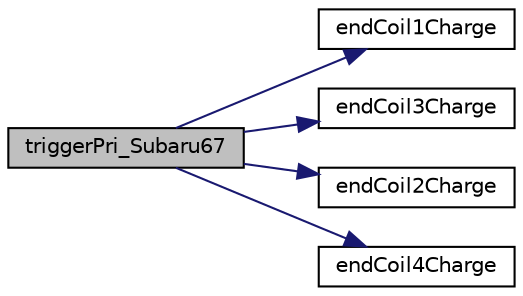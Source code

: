 digraph "triggerPri_Subaru67"
{
 // LATEX_PDF_SIZE
  edge [fontname="Helvetica",fontsize="10",labelfontname="Helvetica",labelfontsize="10"];
  node [fontname="Helvetica",fontsize="10",shape=record];
  rankdir="LR";
  Node121 [label="triggerPri_Subaru67",height=0.2,width=0.4,color="black", fillcolor="grey75", style="filled", fontcolor="black",tooltip=" "];
  Node121 -> Node122 [color="midnightblue",fontsize="10",style="solid",fontname="Helvetica"];
  Node122 [label="endCoil1Charge",height=0.2,width=0.4,color="black", fillcolor="white", style="filled",URL="$scheduled_i_o_8h.html#ad7e35a10f2e2961c345180ad47d5e5de",tooltip=" "];
  Node121 -> Node123 [color="midnightblue",fontsize="10",style="solid",fontname="Helvetica"];
  Node123 [label="endCoil3Charge",height=0.2,width=0.4,color="black", fillcolor="white", style="filled",URL="$scheduled_i_o_8h.html#a6145292aa56773025108b2ecd22444c2",tooltip=" "];
  Node121 -> Node124 [color="midnightblue",fontsize="10",style="solid",fontname="Helvetica"];
  Node124 [label="endCoil2Charge",height=0.2,width=0.4,color="black", fillcolor="white", style="filled",URL="$scheduled_i_o_8h.html#a6805d98db9948de052d0ae7a82ef1e96",tooltip=" "];
  Node121 -> Node125 [color="midnightblue",fontsize="10",style="solid",fontname="Helvetica"];
  Node125 [label="endCoil4Charge",height=0.2,width=0.4,color="black", fillcolor="white", style="filled",URL="$scheduled_i_o_8h.html#afdfbcd505571589eca16cf40fdd71431",tooltip=" "];
}

